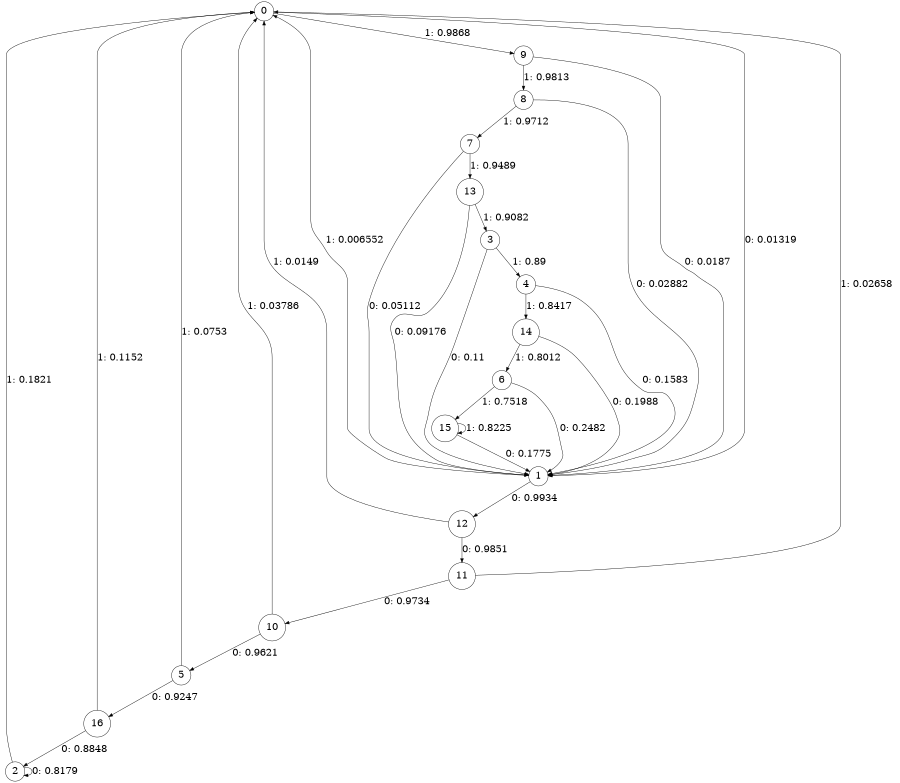digraph "ch2_both_grouped_diff_L12" {
size = "6,8.5";
ratio = "fill";
node [shape = circle];
node [fontsize = 24];
edge [fontsize = 24];
0 -> 1 [label = "0: 0.01319  "];
0 -> 9 [label = "1: 0.9868   "];
1 -> 12 [label = "0: 0.9934   "];
1 -> 0 [label = "1: 0.006552  "];
2 -> 2 [label = "0: 0.8179   "];
2 -> 0 [label = "1: 0.1821   "];
3 -> 1 [label = "0: 0.11     "];
3 -> 4 [label = "1: 0.89     "];
4 -> 1 [label = "0: 0.1583   "];
4 -> 14 [label = "1: 0.8417   "];
5 -> 16 [label = "0: 0.9247   "];
5 -> 0 [label = "1: 0.0753   "];
6 -> 1 [label = "0: 0.2482   "];
6 -> 15 [label = "1: 0.7518   "];
7 -> 1 [label = "0: 0.05112  "];
7 -> 13 [label = "1: 0.9489   "];
8 -> 1 [label = "0: 0.02882  "];
8 -> 7 [label = "1: 0.9712   "];
9 -> 1 [label = "0: 0.0187   "];
9 -> 8 [label = "1: 0.9813   "];
10 -> 5 [label = "0: 0.9621   "];
10 -> 0 [label = "1: 0.03786  "];
11 -> 10 [label = "0: 0.9734   "];
11 -> 0 [label = "1: 0.02658  "];
12 -> 11 [label = "0: 0.9851   "];
12 -> 0 [label = "1: 0.0149   "];
13 -> 1 [label = "0: 0.09176  "];
13 -> 3 [label = "1: 0.9082   "];
14 -> 1 [label = "0: 0.1988   "];
14 -> 6 [label = "1: 0.8012   "];
15 -> 1 [label = "0: 0.1775   "];
15 -> 15 [label = "1: 0.8225   "];
16 -> 2 [label = "0: 0.8848   "];
16 -> 0 [label = "1: 0.1152   "];
}